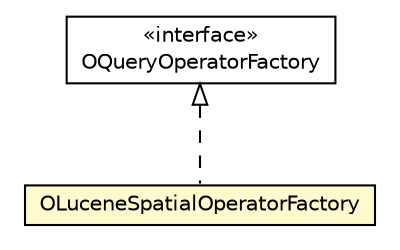 #!/usr/local/bin/dot
#
# Class diagram 
# Generated by UMLGraph version R5_6-24-gf6e263 (http://www.umlgraph.org/)
#

digraph G {
	edge [fontname="Helvetica",fontsize=10,labelfontname="Helvetica",labelfontsize=10];
	node [fontname="Helvetica",fontsize=10,shape=plaintext];
	nodesep=0.25;
	ranksep=0.5;
	// com.orientechnologies.orient.core.sql.operator.OQueryOperatorFactory
	c4646384 [label=<<table title="com.orientechnologies.orient.core.sql.operator.OQueryOperatorFactory" border="0" cellborder="1" cellspacing="0" cellpadding="2" port="p" href="../../orient/core/sql/operator/OQueryOperatorFactory.html">
		<tr><td><table border="0" cellspacing="0" cellpadding="1">
<tr><td align="center" balign="center"> &#171;interface&#187; </td></tr>
<tr><td align="center" balign="center"> OQueryOperatorFactory </td></tr>
		</table></td></tr>
		</table>>, URL="../../orient/core/sql/operator/OQueryOperatorFactory.html", fontname="Helvetica", fontcolor="black", fontsize=10.0];
	// com.orientechnologies.spatial.operator.OLuceneSpatialOperatorFactory
	c4647939 [label=<<table title="com.orientechnologies.spatial.operator.OLuceneSpatialOperatorFactory" border="0" cellborder="1" cellspacing="0" cellpadding="2" port="p" bgcolor="lemonChiffon" href="./OLuceneSpatialOperatorFactory.html">
		<tr><td><table border="0" cellspacing="0" cellpadding="1">
<tr><td align="center" balign="center"> OLuceneSpatialOperatorFactory </td></tr>
		</table></td></tr>
		</table>>, URL="./OLuceneSpatialOperatorFactory.html", fontname="Helvetica", fontcolor="black", fontsize=10.0];
	//com.orientechnologies.spatial.operator.OLuceneSpatialOperatorFactory implements com.orientechnologies.orient.core.sql.operator.OQueryOperatorFactory
	c4646384:p -> c4647939:p [dir=back,arrowtail=empty,style=dashed];
}

